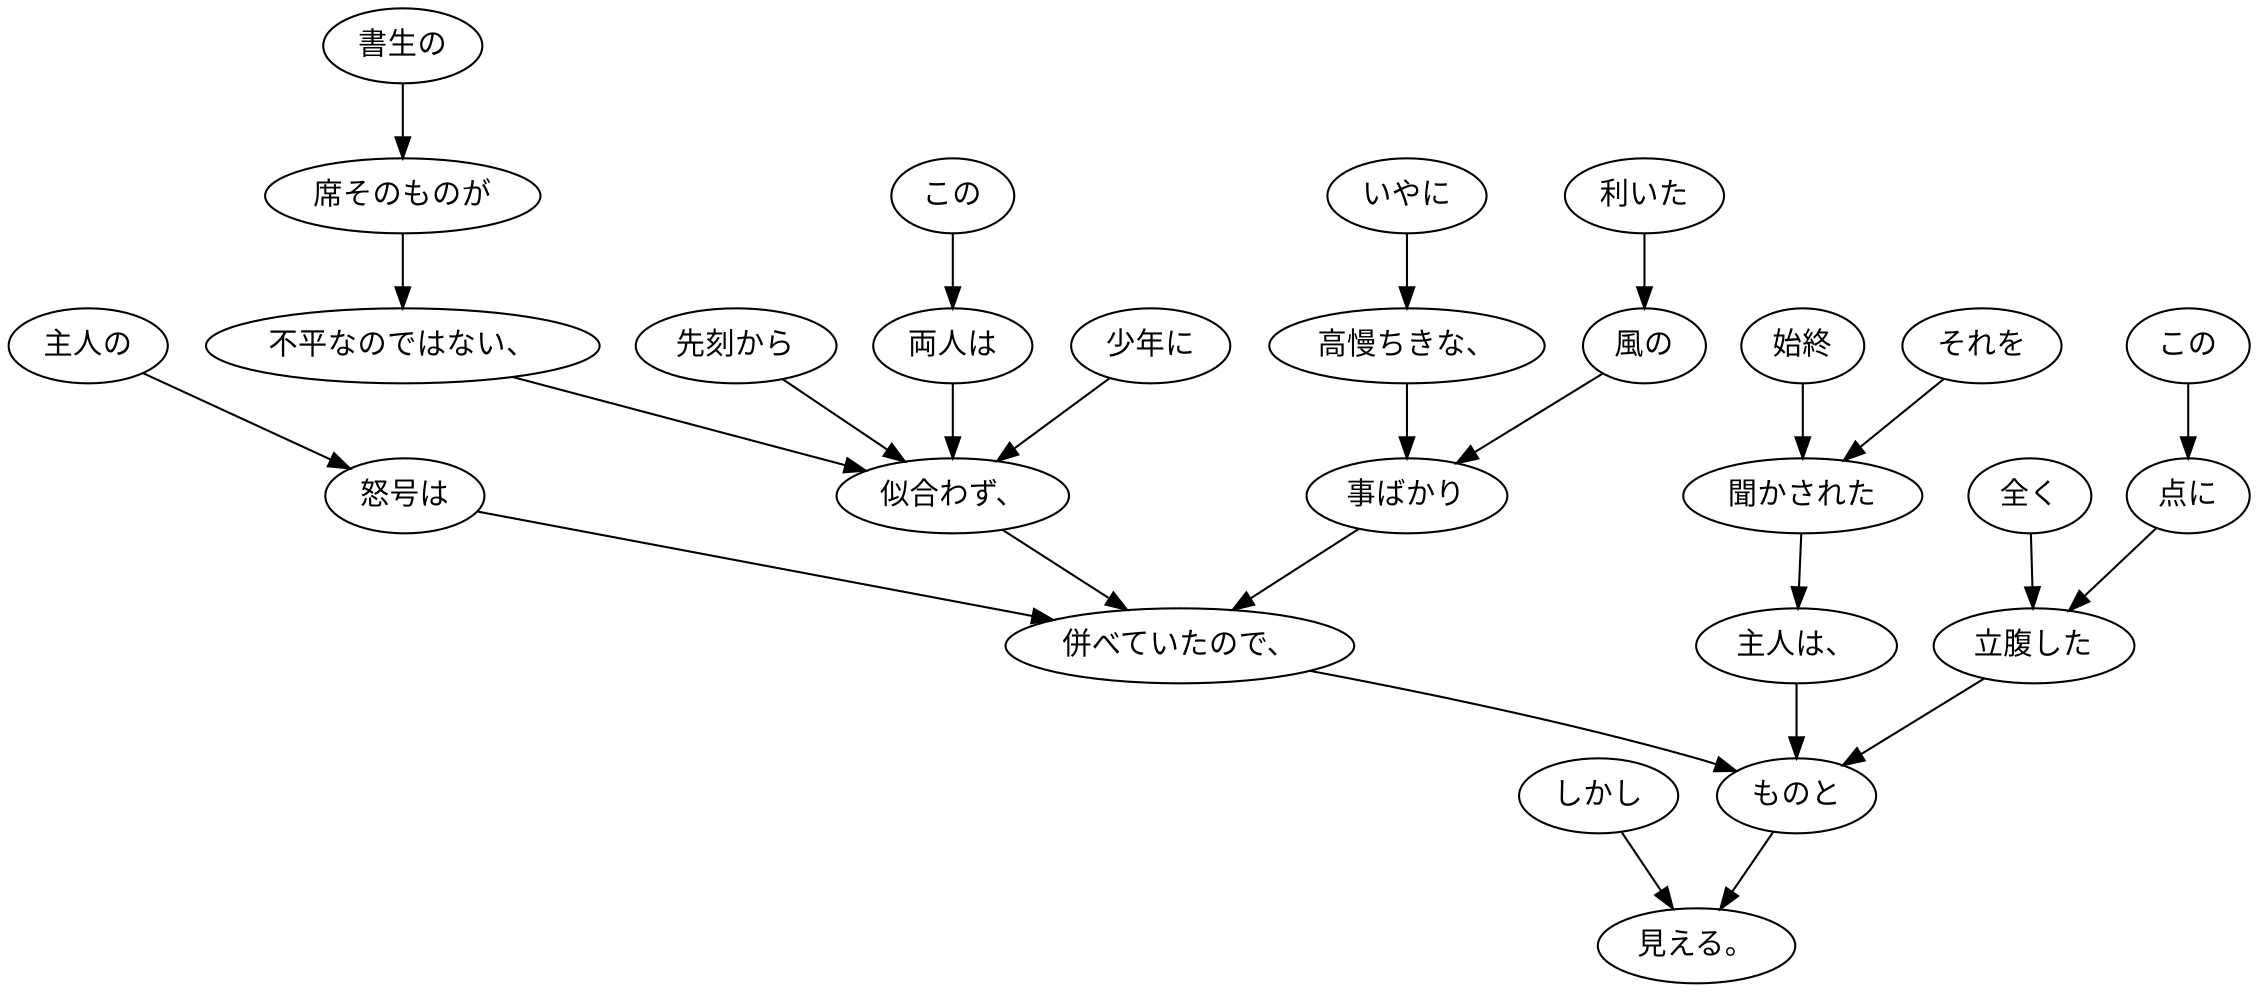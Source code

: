 digraph graph4482 {
	node0 [label="しかし"];
	node1 [label="主人の"];
	node2 [label="怒号は"];
	node3 [label="書生の"];
	node4 [label="席そのものが"];
	node5 [label="不平なのではない、"];
	node6 [label="先刻から"];
	node7 [label="この"];
	node8 [label="両人は"];
	node9 [label="少年に"];
	node10 [label="似合わず、"];
	node11 [label="いやに"];
	node12 [label="高慢ちきな、"];
	node13 [label="利いた"];
	node14 [label="風の"];
	node15 [label="事ばかり"];
	node16 [label="併べていたので、"];
	node17 [label="始終"];
	node18 [label="それを"];
	node19 [label="聞かされた"];
	node20 [label="主人は、"];
	node21 [label="全く"];
	node22 [label="この"];
	node23 [label="点に"];
	node24 [label="立腹した"];
	node25 [label="ものと"];
	node26 [label="見える。"];
	node0 -> node26;
	node1 -> node2;
	node2 -> node16;
	node3 -> node4;
	node4 -> node5;
	node5 -> node10;
	node6 -> node10;
	node7 -> node8;
	node8 -> node10;
	node9 -> node10;
	node10 -> node16;
	node11 -> node12;
	node12 -> node15;
	node13 -> node14;
	node14 -> node15;
	node15 -> node16;
	node16 -> node25;
	node17 -> node19;
	node18 -> node19;
	node19 -> node20;
	node20 -> node25;
	node21 -> node24;
	node22 -> node23;
	node23 -> node24;
	node24 -> node25;
	node25 -> node26;
}
